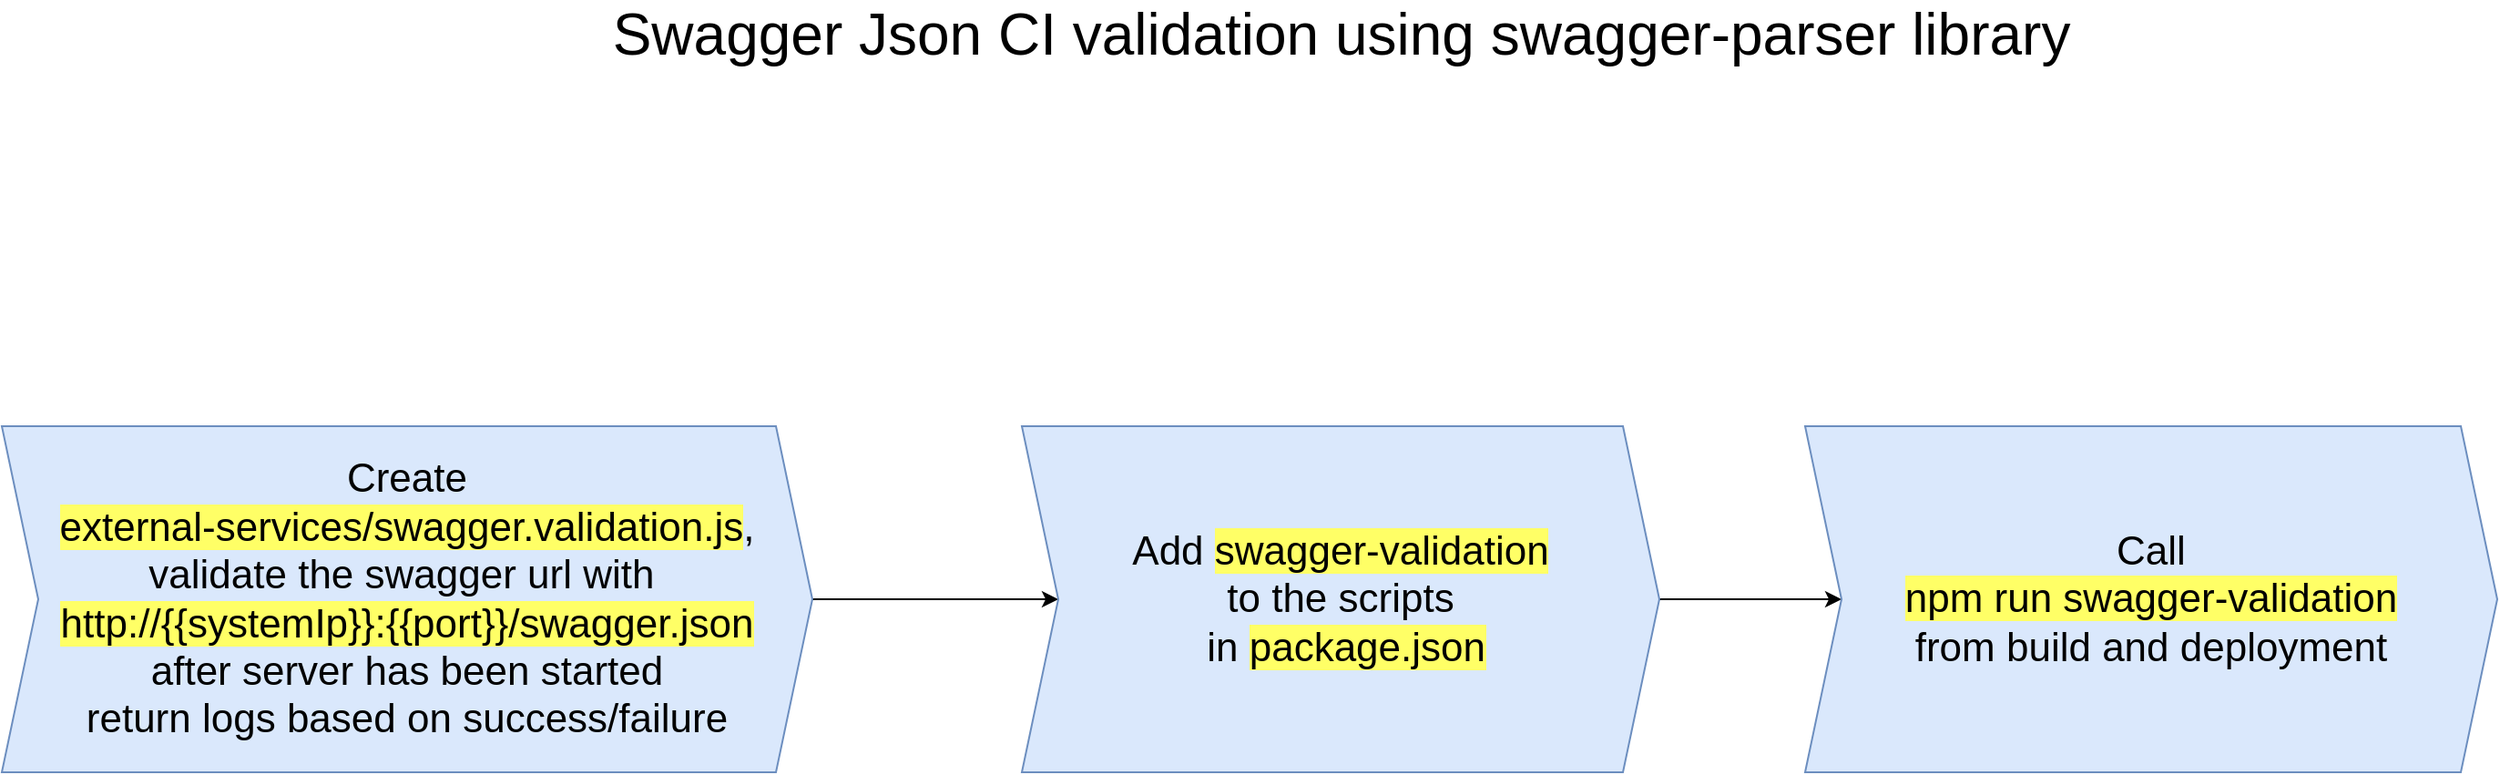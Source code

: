 <mxfile version="14.8.4" type="github">
  <diagram id="1gXSRz2jzcBduNN8wxXd" name="Page-1">
    <mxGraphModel dx="1422" dy="794" grid="1" gridSize="10" guides="1" tooltips="1" connect="1" arrows="1" fold="1" page="1" pageScale="1" pageWidth="827" pageHeight="1169" math="0" shadow="0">
      <root>
        <mxCell id="0" />
        <mxCell id="1" parent="0" />
        <mxCell id="I3YQyvT-TNLWHkV0R6Gd-4" style="edgeStyle=orthogonalEdgeStyle;rounded=0;orthogonalLoop=1;jettySize=auto;html=1;exitX=1;exitY=0.5;exitDx=0;exitDy=0;" parent="1" source="I3YQyvT-TNLWHkV0R6Gd-1" target="I3YQyvT-TNLWHkV0R6Gd-2" edge="1">
          <mxGeometry relative="1" as="geometry" />
        </mxCell>
        <mxCell id="I3YQyvT-TNLWHkV0R6Gd-1" value="&lt;font style=&quot;font-size: 22px&quot;&gt;Create &lt;br&gt;&lt;span style=&quot;background-color: rgb(255 , 255 , 102)&quot;&gt;external-services/swagger.validation.js&lt;/span&gt;,&lt;br&gt;validate the swagger url with&amp;nbsp;&lt;br&gt;&lt;span style=&quot;background-color: rgb(255 , 255 , 102)&quot;&gt;http://{{systemIp}}:{{port}}/swagger.json&lt;/span&gt;&lt;br&gt;after server has been started&lt;br&gt;return logs based on success/failure&lt;/font&gt;" style="shape=step;perimeter=stepPerimeter;whiteSpace=wrap;html=1;fixedSize=1;fillColor=#dae8fc;strokeColor=#6c8ebf;" parent="1" vertex="1">
          <mxGeometry x="200" y="390" width="445" height="190" as="geometry" />
        </mxCell>
        <mxCell id="I3YQyvT-TNLWHkV0R6Gd-5" style="edgeStyle=orthogonalEdgeStyle;rounded=0;orthogonalLoop=1;jettySize=auto;html=1;exitX=1;exitY=0.5;exitDx=0;exitDy=0;entryX=0;entryY=0.5;entryDx=0;entryDy=0;" parent="1" source="I3YQyvT-TNLWHkV0R6Gd-2" target="I3YQyvT-TNLWHkV0R6Gd-3" edge="1">
          <mxGeometry relative="1" as="geometry" />
        </mxCell>
        <mxCell id="I3YQyvT-TNLWHkV0R6Gd-2" value="&lt;font style=&quot;font-size: 22px&quot;&gt;Add &lt;span style=&quot;background-color: rgb(255 , 255 , 102)&quot;&gt;swagger-validation&lt;/span&gt;&lt;br&gt;to the scripts&lt;br&gt;&amp;nbsp;in &lt;span style=&quot;background-color: rgb(255 , 255 , 102)&quot;&gt;package.json&lt;/span&gt;&lt;/font&gt;" style="shape=step;perimeter=stepPerimeter;whiteSpace=wrap;html=1;fixedSize=1;fillColor=#dae8fc;strokeColor=#6c8ebf;" parent="1" vertex="1">
          <mxGeometry x="760" y="390" width="350" height="190" as="geometry" />
        </mxCell>
        <mxCell id="I3YQyvT-TNLWHkV0R6Gd-3" value="&lt;font style=&quot;font-size: 22px&quot;&gt;Call &lt;br&gt;&lt;span style=&quot;background-color: rgb(255 , 255 , 102)&quot;&gt;npm run swagger-validation &lt;/span&gt;&lt;br&gt;from build and deployment&lt;/font&gt;" style="shape=step;perimeter=stepPerimeter;whiteSpace=wrap;html=1;fixedSize=1;fillColor=#dae8fc;strokeColor=#6c8ebf;" parent="1" vertex="1">
          <mxGeometry x="1190" y="390" width="380" height="190" as="geometry" />
        </mxCell>
        <mxCell id="I3YQyvT-TNLWHkV0R6Gd-6" value="&lt;font style=&quot;font-size: 32px&quot;&gt;Swagger Json CI validation using swagger-parser library&lt;/font&gt;" style="text;html=1;align=center;verticalAlign=middle;resizable=0;points=[];autosize=1;strokeColor=none;fontColor=#000000;" parent="1" vertex="1">
          <mxGeometry x="525" y="160" width="820" height="30" as="geometry" />
        </mxCell>
      </root>
    </mxGraphModel>
  </diagram>
</mxfile>

